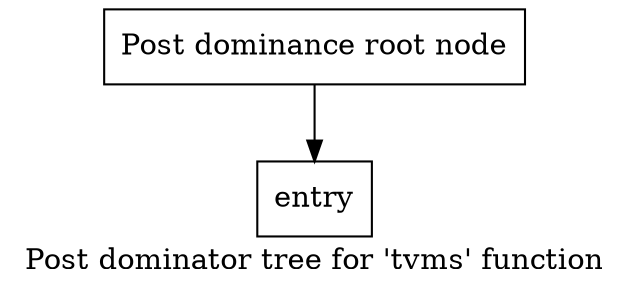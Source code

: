 digraph "Post dominator tree for 'tvms' function" {
	label="Post dominator tree for 'tvms' function";

	Node0xd97200 [shape=record,label="{Post dominance root node}"];
	Node0xd97200 -> Node0xd5f240;
	Node0xd5f240 [shape=record,label="{entry}"];
}
